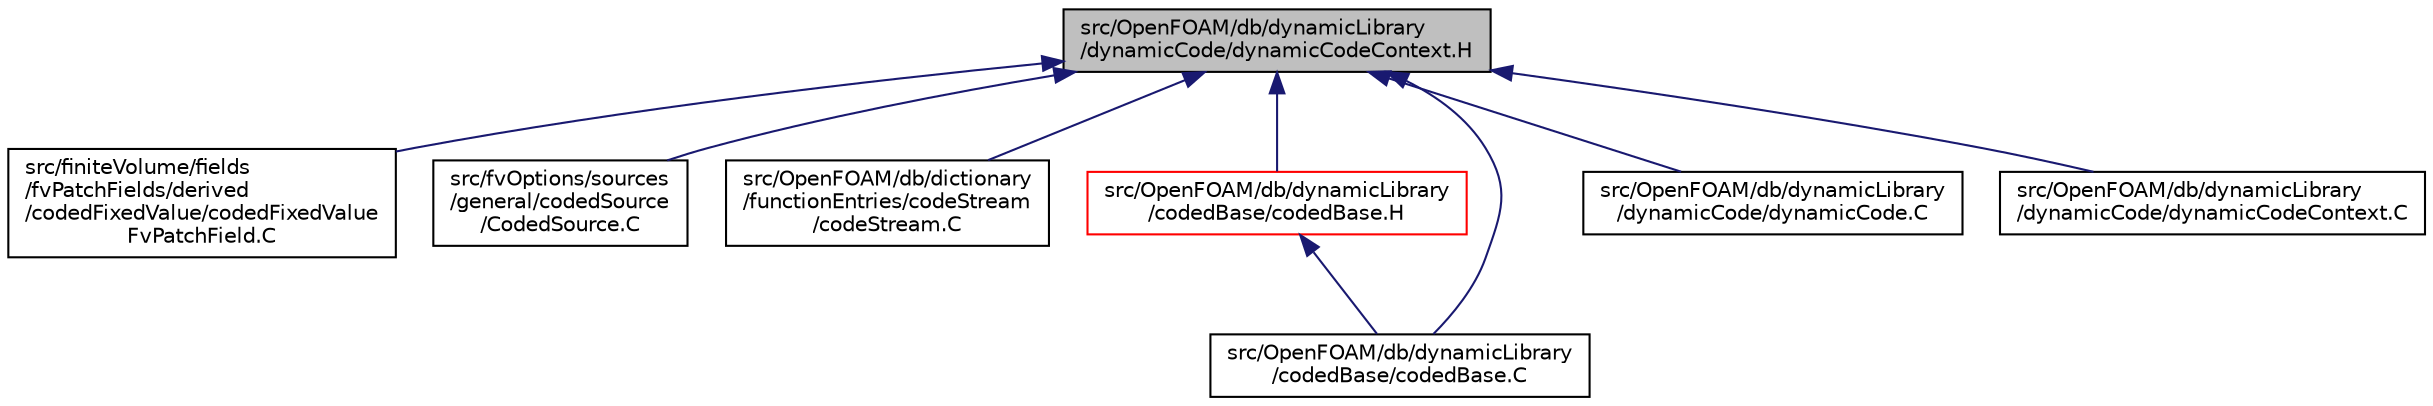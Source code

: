 digraph "src/OpenFOAM/db/dynamicLibrary/dynamicCode/dynamicCodeContext.H"
{
  bgcolor="transparent";
  edge [fontname="Helvetica",fontsize="10",labelfontname="Helvetica",labelfontsize="10"];
  node [fontname="Helvetica",fontsize="10",shape=record];
  Node1 [label="src/OpenFOAM/db/dynamicLibrary\l/dynamicCode/dynamicCodeContext.H",height=0.2,width=0.4,color="black", fillcolor="grey75", style="filled" fontcolor="black"];
  Node1 -> Node2 [dir="back",color="midnightblue",fontsize="10",style="solid",fontname="Helvetica"];
  Node2 [label="src/finiteVolume/fields\l/fvPatchFields/derived\l/codedFixedValue/codedFixedValue\lFvPatchField.C",height=0.2,width=0.4,color="black",URL="$codedFixedValueFvPatchField_8C.html"];
  Node1 -> Node3 [dir="back",color="midnightblue",fontsize="10",style="solid",fontname="Helvetica"];
  Node3 [label="src/fvOptions/sources\l/general/codedSource\l/CodedSource.C",height=0.2,width=0.4,color="black",URL="$CodedSource_8C.html"];
  Node1 -> Node4 [dir="back",color="midnightblue",fontsize="10",style="solid",fontname="Helvetica"];
  Node4 [label="src/OpenFOAM/db/dictionary\l/functionEntries/codeStream\l/codeStream.C",height=0.2,width=0.4,color="black",URL="$codeStream_8C.html"];
  Node1 -> Node5 [dir="back",color="midnightblue",fontsize="10",style="solid",fontname="Helvetica"];
  Node5 [label="src/OpenFOAM/db/dynamicLibrary\l/codedBase/codedBase.H",height=0.2,width=0.4,color="red",URL="$codedBase_8H.html"];
  Node5 -> Node6 [dir="back",color="midnightblue",fontsize="10",style="solid",fontname="Helvetica"];
  Node6 [label="src/OpenFOAM/db/dynamicLibrary\l/codedBase/codedBase.C",height=0.2,width=0.4,color="black",URL="$codedBase_8C.html"];
  Node1 -> Node6 [dir="back",color="midnightblue",fontsize="10",style="solid",fontname="Helvetica"];
  Node1 -> Node7 [dir="back",color="midnightblue",fontsize="10",style="solid",fontname="Helvetica"];
  Node7 [label="src/OpenFOAM/db/dynamicLibrary\l/dynamicCode/dynamicCode.C",height=0.2,width=0.4,color="black",URL="$dynamicCode_8C.html"];
  Node1 -> Node8 [dir="back",color="midnightblue",fontsize="10",style="solid",fontname="Helvetica"];
  Node8 [label="src/OpenFOAM/db/dynamicLibrary\l/dynamicCode/dynamicCodeContext.C",height=0.2,width=0.4,color="black",URL="$dynamicCodeContext_8C.html"];
}
